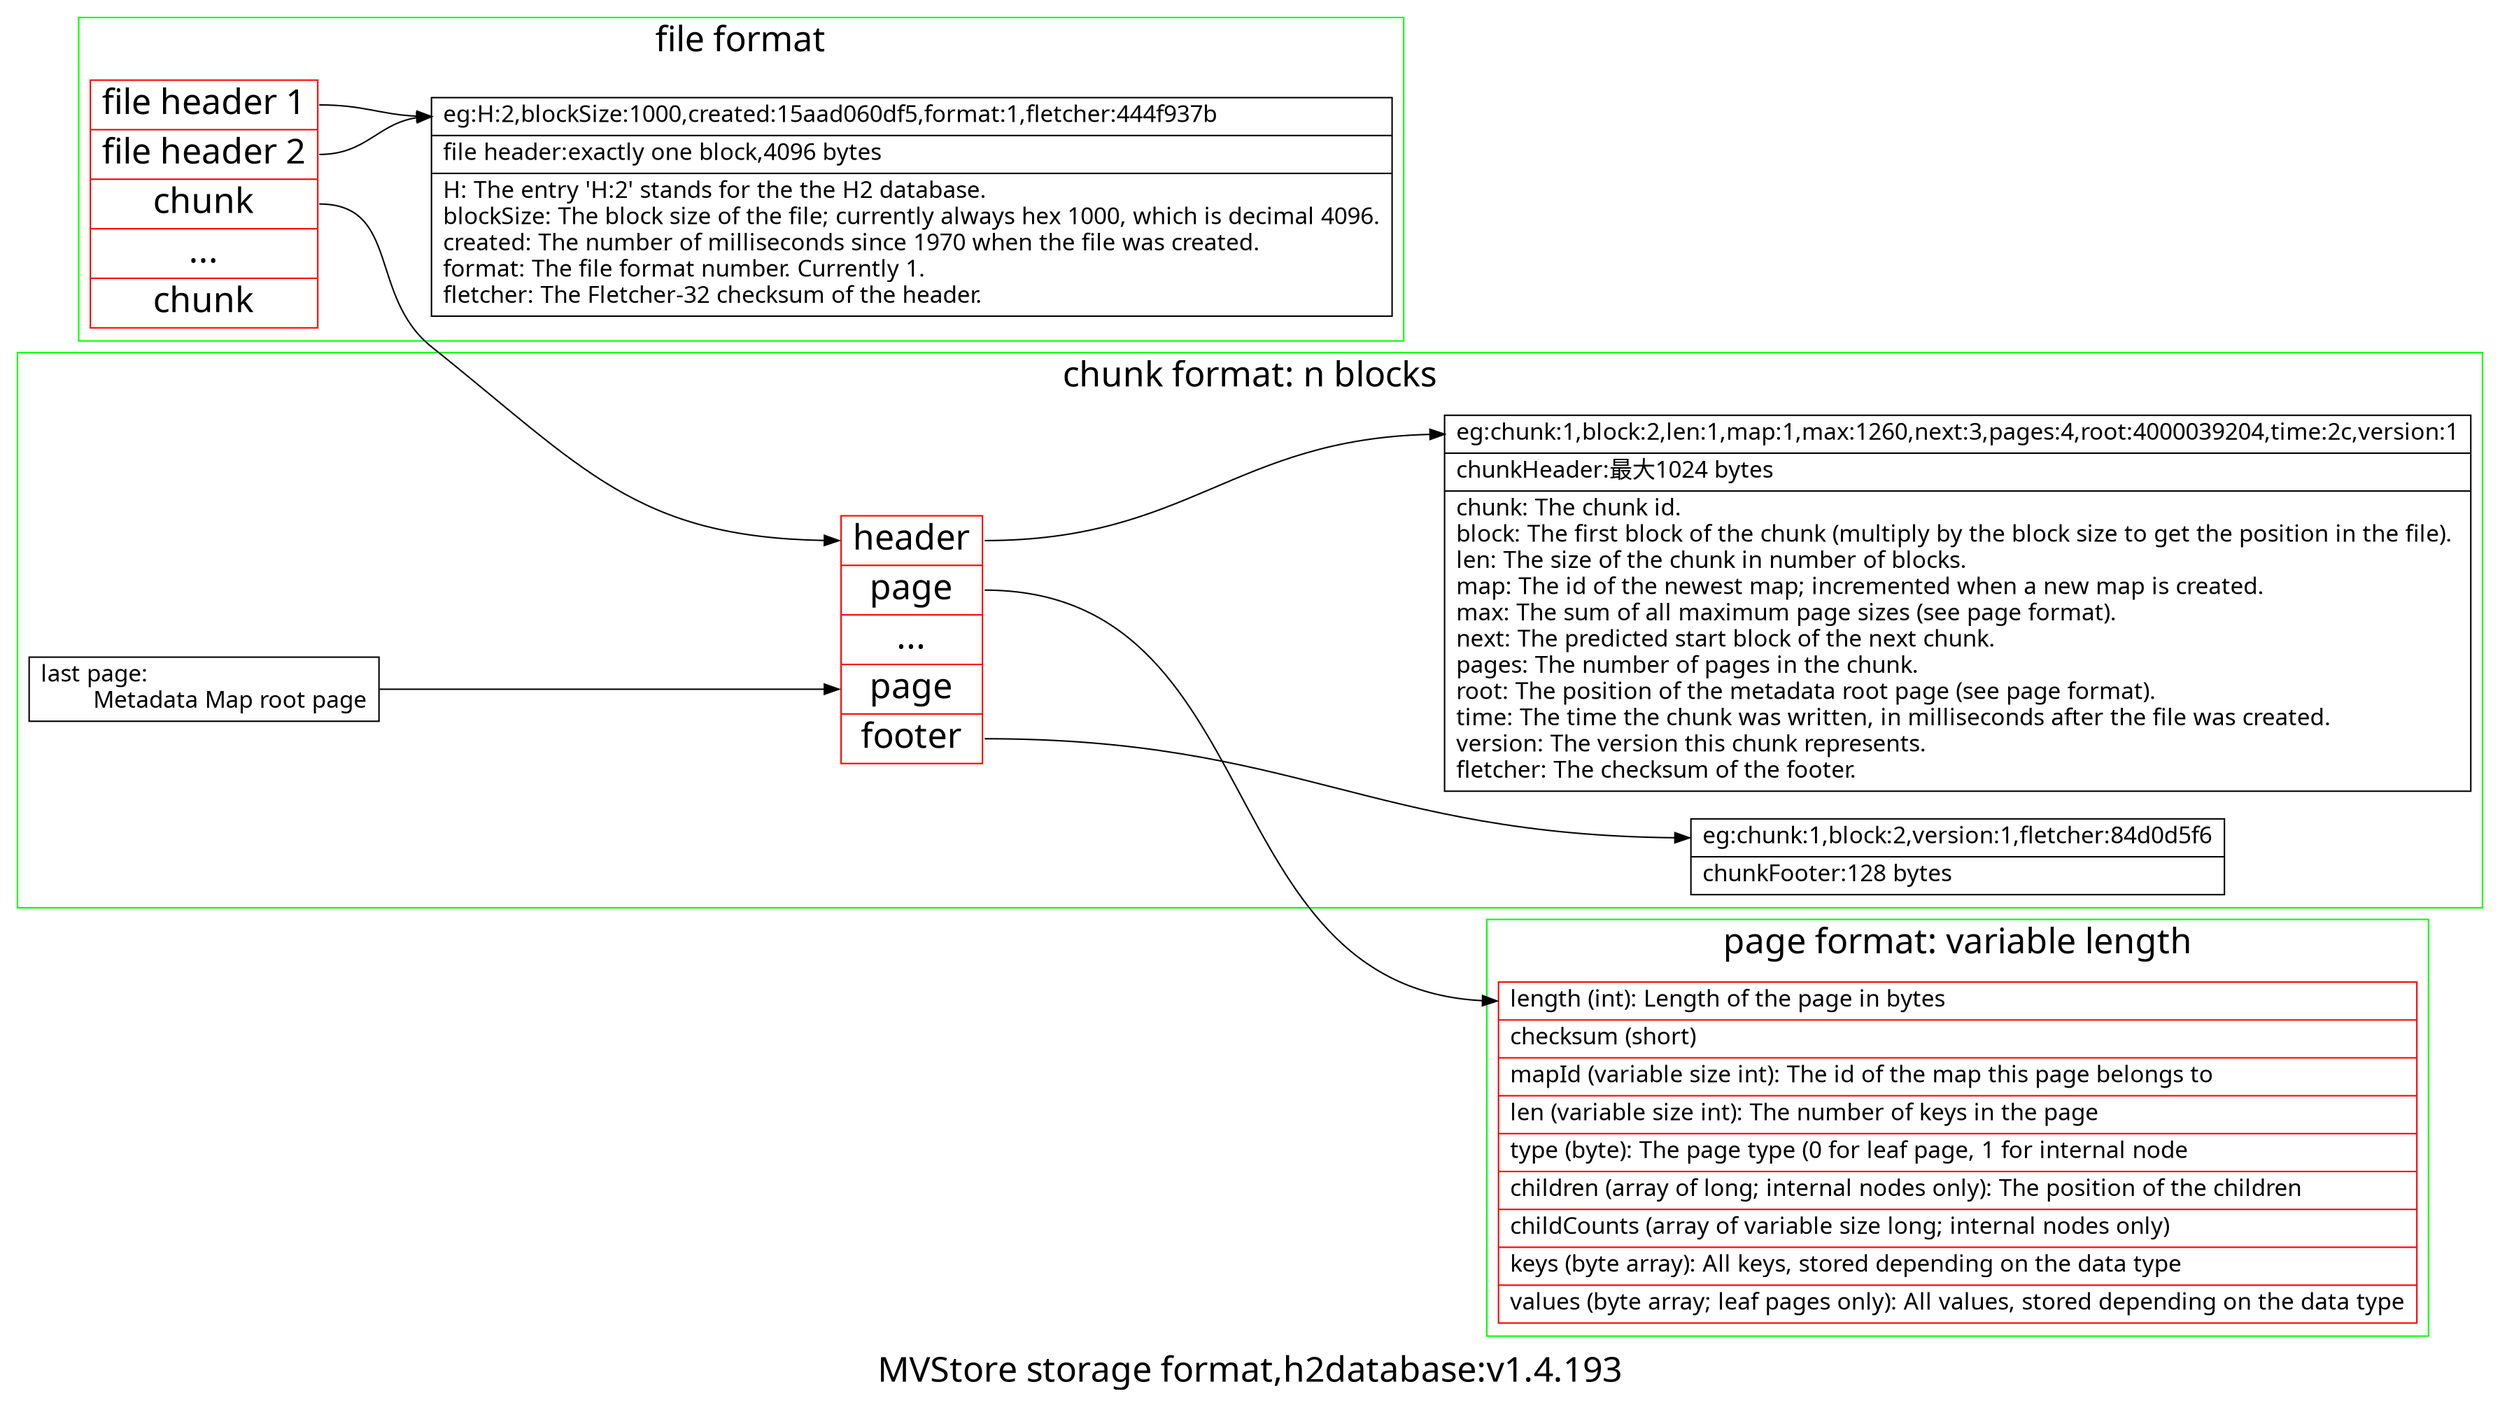 digraph MVStore {

graph [
	label="MVStore storage format,h2database:v1.4.193"
	rankdir = "LR",
	fontname="FangSong"
	fontsize = 24
];

node [
	fontname="FangSong",
	fontsize = "20",
	shape = "ellipse"
];

edge [
	fontname="FangSong"
];

subgraph cluster_0 {
		node [fontname="FangSong"];
		label = "file format";
		"node" [
			label = "<f0> file header 1| <f1> file header 2 | <f2> chunk | <f3> ...| <f4>chunk"
			shape = "record"
			color = "red"
			fontsize = 24
		];
		"node_file_header" [
			label = "<f0>eg:H:2,blockSize:1000,created:15aad060df5,format:1,fletcher:444f937b\l|file header:exactly one block,4096 bytes\l|H: The entry 'H:2' stands for the the H2 database.\lblockSize: The block size of the file; currently always hex 1000, which is decimal 4096.\lcreated: The number of milliseconds since 1970 when the file was created.\lformat: The file format number. Currently 1.\lfletcher: The Fletcher-32 checksum of the header.\l"
			shape = "record"
			fontsize = 16
		];

		"node":f0 -> "node_file_header":f0 [
			id = 0
		];
		"node":f1 -> "node_file_header":f0 [
			id = 1
		];
		color=green
}

subgraph cluster_1 {
		node [fontname="FangSong"];
		label = "chunk format: n blocks";
		"node_chunk" [
			label = "<f0> header| <f1> page | <f2> ... | <f3> page| <f4>footer"
			shape = "record"
			color = "red"
			fontsize = 24
		];

		"node_chunk_header" [
			label = "<f0>eg:chunk:1,block:2,len:1,map:1,max:1260,next:3,pages:4,root:4000039204,time:2c,version:1\l|chunkHeader:最大1024 bytes\l|chunk: The chunk id.\lblock: The first block of the chunk (multiply by the block size to get the position in the file).\llen: The size of the chunk in number of blocks.\lmap: The id of the newest map; incremented when a new map is created.\lmax: The sum of all maximum page sizes (see page format).\lnext: The predicted start block of the next chunk.\lpages: The number of pages in the chunk.\lroot: The position of the metadata root page (see page format).\ltime: The time the chunk was written, in milliseconds after the file was created.\lversion: The version this chunk represents.\lfletcher: The checksum of the footer.\l"
			shape = "record"
			fontsize = 16
		];

		"node_chunk_footer" [
			label = "<f0>eg:chunk:1,block:2,version:1,fletcher:84d0d5f6\l|chunkFooter:128 bytes\l"
			shape = "record"
			fontsize = 16
		];

		"node_chunk":f0 -> "node_chunk_header":f0 [
			id = 3
		];
		"node_chunk":f4 -> "node_chunk_footer":f0 [
			id = 4
		];
		"node_chunk_last_page" [
			label = "<f0>last page:\l\	Metadata Map root page\l"
			shape = "record"
			fontsize = 16
		];
		"node_chunk_last_page" -> "node_chunk":f3;
		color=green
	}

subgraph cluster_2 {
		node [fontname="FangSong"];
		label = "page format: variable length";

		"node_page" [
			label = "<f0>length (int): Length of the page in bytes\l| <f1>checksum (short)\l| <f2>mapId (variable size int): The id of the map this page belongs to\l| <f3>len (variable size int): The number of keys in the page\l| <f4>type (byte): The page type (0 for leaf page, 1 for internal node\l|<f5>children (array of long; internal nodes only): The position of the children\l|<f6>childCounts (array of variable size long; internal nodes only)\l|<f7>keys (byte array): All keys, stored depending on the data type\l|<f8>values (byte array; leaf pages only): All values, stored depending on the data type\l"
			shape = "record"
			color = "red"
			fontsize = 16
		];
		color=green
}

"node":f2 -> "node_chunk":f0 [
			id = 5
		];
		
"node_chunk":f1 -> "node_page":f0 [
			id = 6
		];
}